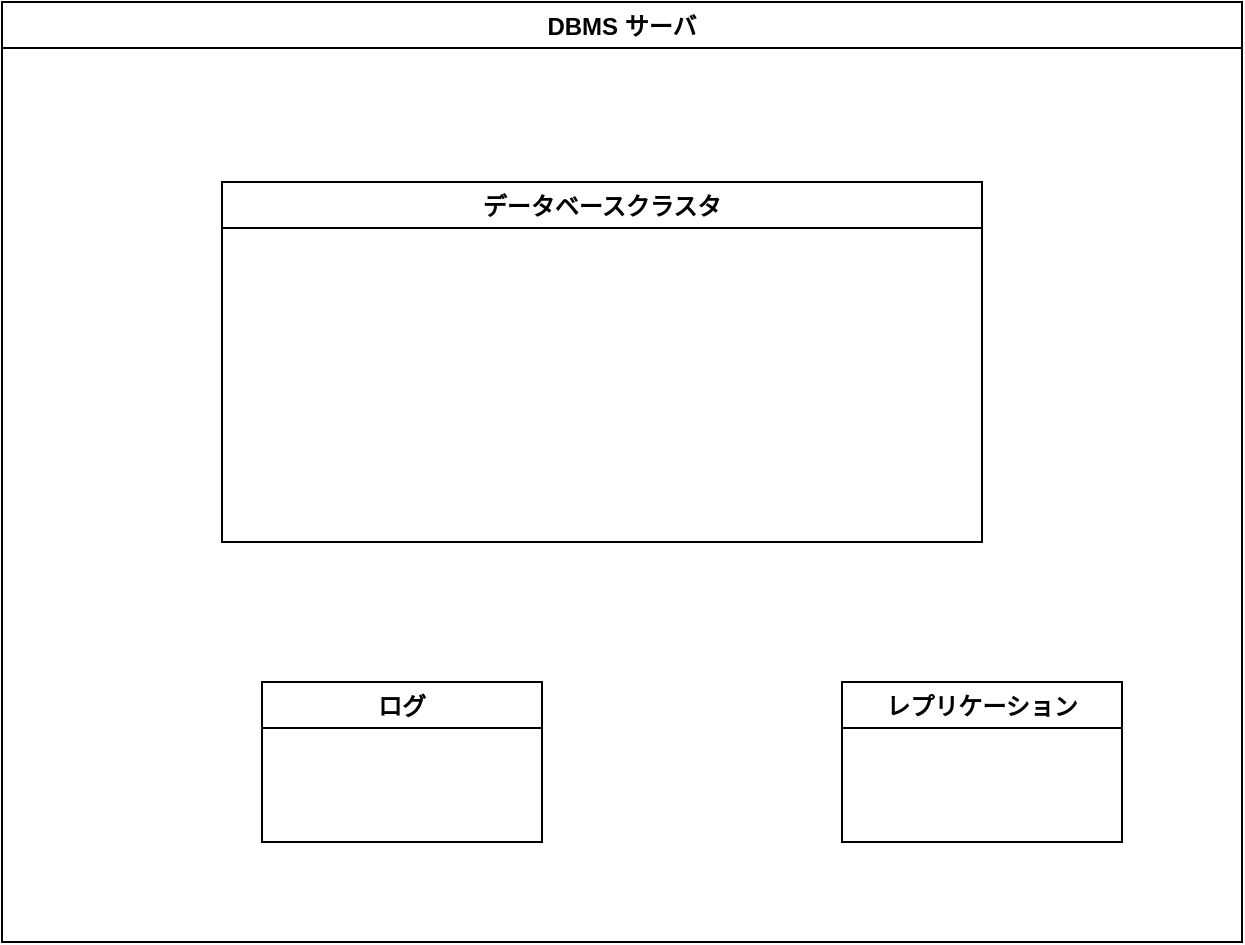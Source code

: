 <mxfile version="14.9.6" type="device"><diagram id="wzmEvrBNoIvKIjL9--WJ" name="ページ1"><mxGraphModel dx="3244" dy="816" grid="1" gridSize="10" guides="1" tooltips="1" connect="1" arrows="1" fold="1" page="1" pageScale="1" pageWidth="827" pageHeight="1169" math="0" shadow="0"><root><mxCell id="0"/><mxCell id="1" parent="0"/><mxCell id="E2JqWQ8bd772KpzsBDJP-1" value="DBMS サーバ" style="swimlane;align=center;" parent="1" vertex="1"><mxGeometry x="-1630" y="20" width="620" height="470" as="geometry"/></mxCell><mxCell id="E2JqWQ8bd772KpzsBDJP-2" value="データベースクラスタ" style="swimlane;align=center;" parent="E2JqWQ8bd772KpzsBDJP-1" vertex="1"><mxGeometry x="110" y="90" width="380" height="180" as="geometry"/></mxCell><mxCell id="E2JqWQ8bd772KpzsBDJP-3" value="レプリケーション" style="swimlane;align=center;" parent="E2JqWQ8bd772KpzsBDJP-1" vertex="1"><mxGeometry x="420" y="340" width="140" height="80" as="geometry"/></mxCell><mxCell id="E2JqWQ8bd772KpzsBDJP-4" value="ログ" style="swimlane;align=center;" parent="E2JqWQ8bd772KpzsBDJP-1" vertex="1"><mxGeometry x="130" y="340" width="140" height="80" as="geometry"/></mxCell></root></mxGraphModel></diagram></mxfile>